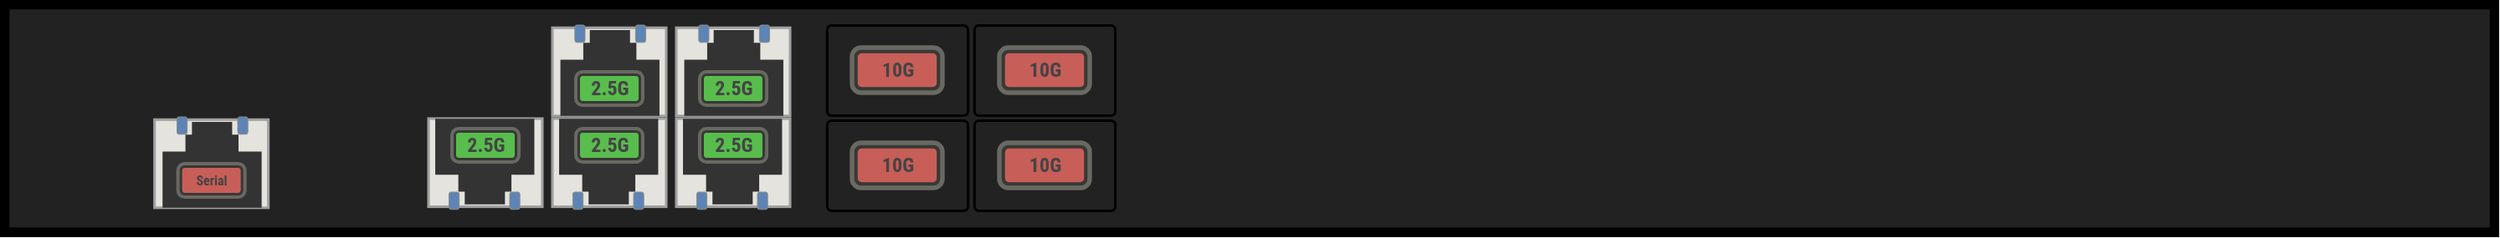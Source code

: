 <!-- Inspired by https://homelab.techgeek01.com & r/homelab -->
<mxfile version="26.2.2">
  <diagram name="Page-1" id="IBkK9haVOSOeKubgbVo8">
    <mxGraphModel dx="0" dy="0" grid="0" gridSize="10" guides="1" tooltips="1" connect="1" arrows="1" fold="1" page="1" pageScale="1" pageWidth="3840" pageHeight="2160" math="0" shadow="0">
      <root>
        <mxCell id="0" />
        <mxCell id="1" parent="0" />
        <mxCell id="xGDty9so4fuT-MboiYFi-1" value="" style="strokeColor=#666666;html=1;labelPosition=right;align=left;spacingLeft=15;shadow=0;dashed=0;fillColor=#ffffff;outlineConnect=0;shape=stencil(fZBRDsIgDIZP09cFqZrsUVFv4AHIZM4MwbAZ9fZ27XyYQxsS/n7lB1pA0zX25kCrYK8OcAdaL46Ubr0NLSUkmxEvi3Il5DGStSpKHBDuQW2oMCw0dUzunOI9nCaFT7nrU2xdFX1MBGTn+0Cj4mB9yJrri/d5q+b4Y02u6kk9xSGPqNckmzWW6f73v6Sx7xNoiMxGwlRmz+AN);aspect=fixed;" vertex="1" parent="1">
          <mxGeometry x="91" y="280" width="1491" height="139.78" as="geometry" />
        </mxCell>
        <mxCell id="xGDty9so4fuT-MboiYFi-2" value="" style="group" vertex="1" connectable="0" parent="1">
          <mxGeometry x="182.32" y="349" width="68" height="54.4" as="geometry" />
        </mxCell>
        <mxCell id="xGDty9so4fuT-MboiYFi-3" value="" style="html=1;verticalLabelPosition=bottom;verticalAlign=top;outlineConnect=0;shadow=0;dashed=0;shape=mxgraph.rack.hpe_aruba.switches.rj45_sfp_alt;aspect=fixed;" vertex="1" parent="xGDty9so4fuT-MboiYFi-2">
          <mxGeometry width="68" height="54.4" as="geometry" />
        </mxCell>
        <mxCell id="xGDty9so4fuT-MboiYFi-4" value="&lt;font style=&quot;font-size: 8px; line-height: 210%;&quot;&gt;Serial&lt;/font&gt;" style="shape=stencil(nVLRDoIwDPyavs9VDT4a1P9AGEKczAwM6tdbWkhcQIxmD+WuXNfeChjXRXI1oFWVXAzgDrSOnXXeZMTZ5GgsMfRZSE4rga3AJUPcg9pCl1KAcU7ik3e3KgsSQ7puvDubtsyaoqvDkWuhVAZ9mNTlrmrq8tm1yoE1i+W8SC5Lu4GIkMhC0IgRndW8nsfwJm0I3vsrRfEIUG8HRoFZix4mPn1rOfoyZ2mttP3nXOsNnS9mfnwE/bMfKvBjaj1GyxP4MZDzrU78gDExo2VjVnaaiRc=);html=1;labelPosition=center;align=center;spacingLeft=0;dashed=0;shadow=0;fillColor=light-dark(#c85e58, #bf57c7);rounded=1;glass=0;labelBackgroundColor=none;sketch=0;fontColor=#444444;fontSize=12;verticalLabelPosition=middle;verticalAlign=middle;spacingBottom=0;spacing=0;spacingTop=0;fontStyle=1;arcSize=8;strokeColor=#696963;fontFamily=Roboto Condensed;" vertex="1" parent="xGDty9so4fuT-MboiYFi-2">
          <mxGeometry x="14" y="28" width="40" height="20" as="geometry" />
        </mxCell>
        <mxCell id="xGDty9so4fuT-MboiYFi-5" value="" style="group;rotation=-180;" vertex="1" connectable="0" parent="1">
          <mxGeometry x="420" y="350" width="68" height="54.4" as="geometry" />
        </mxCell>
        <mxCell id="xGDty9so4fuT-MboiYFi-6" value="" style="html=1;verticalLabelPosition=bottom;verticalAlign=top;outlineConnect=0;shadow=0;dashed=0;shape=mxgraph.rack.hpe_aruba.switches.rj45_sfp_alt;aspect=fixed;rotation=-180;" vertex="1" parent="xGDty9so4fuT-MboiYFi-5">
          <mxGeometry width="68" height="54.4" as="geometry" />
        </mxCell>
        <mxCell id="xGDty9so4fuT-MboiYFi-7" value="&lt;font style=&quot;font-size: 12px;&quot;&gt;2.5G&lt;/font&gt;" style="shape=stencil(nVLRDoIwDPyavs9VDT4a1P9AGEKczAwM6tdbWkhcQIxmD+WuXNfeChjXRXI1oFWVXAzgDrSOnXXeZMTZ5GgsMfRZSE4rga3AJUPcg9pCl1KAcU7ik3e3KgsSQ7puvDubtsyaoqvDkWuhVAZ9mNTlrmrq8tm1yoE1i+W8SC5Lu4GIkMhC0IgRndW8nsfwJm0I3vsrRfEIUG8HRoFZix4mPn1rOfoyZ2mttP3nXOsNnS9mfnwE/bMfKvBjaj1GyxP4MZDzrU78gDExo2VjVnaaiRc=);html=1;labelPosition=center;align=center;spacingLeft=0;dashed=0;shadow=0;fillColor=#58bd4d;rounded=1;glass=0;labelBackgroundColor=none;sketch=0;fontColor=#444444;fontSize=12;verticalLabelPosition=middle;verticalAlign=middle;spacingBottom=0;spacing=0;spacingTop=0;fontStyle=1;arcSize=8;strokeColor=#696963;fontFamily=Roboto Condensed;rotation=0;" vertex="1" parent="xGDty9so4fuT-MboiYFi-5">
          <mxGeometry x="14" y="6" width="40" height="20" as="geometry" />
        </mxCell>
        <mxCell id="xGDty9so4fuT-MboiYFi-8" value="" style="group" vertex="1" connectable="0" parent="1">
          <mxGeometry x="420" y="294" width="68" height="54.4" as="geometry" />
        </mxCell>
        <mxCell id="xGDty9so4fuT-MboiYFi-9" value="" style="html=1;verticalLabelPosition=bottom;verticalAlign=top;outlineConnect=0;shadow=0;dashed=0;shape=mxgraph.rack.hpe_aruba.switches.rj45_sfp_alt;aspect=fixed;" vertex="1" parent="xGDty9so4fuT-MboiYFi-8">
          <mxGeometry width="68" height="54.4" as="geometry" />
        </mxCell>
        <mxCell id="xGDty9so4fuT-MboiYFi-10" value="&lt;font style=&quot;font-size: 12px;&quot;&gt;2.5G&lt;/font&gt;" style="shape=stencil(nVLRDoIwDPyavs9VDT4a1P9AGEKczAwM6tdbWkhcQIxmD+WuXNfeChjXRXI1oFWVXAzgDrSOnXXeZMTZ5GgsMfRZSE4rga3AJUPcg9pCl1KAcU7ik3e3KgsSQ7puvDubtsyaoqvDkWuhVAZ9mNTlrmrq8tm1yoE1i+W8SC5Lu4GIkMhC0IgRndW8nsfwJm0I3vsrRfEIUG8HRoFZix4mPn1rOfoyZ2mttP3nXOsNnS9mfnwE/bMfKvBjaj1GyxP4MZDzrU78gDExo2VjVnaaiRc=);html=1;labelPosition=center;align=center;spacingLeft=0;dashed=0;shadow=0;fillColor=#58bd4d;rounded=1;glass=0;labelBackgroundColor=none;sketch=0;fontColor=#444444;fontSize=12;verticalLabelPosition=middle;verticalAlign=middle;spacingBottom=0;spacing=0;spacingTop=0;fontStyle=1;arcSize=8;strokeColor=#696963;fontFamily=Roboto Condensed;" vertex="1" parent="xGDty9so4fuT-MboiYFi-8">
          <mxGeometry x="14" y="28" width="40" height="20" as="geometry" />
        </mxCell>
        <mxCell id="xGDty9so4fuT-MboiYFi-11" value="" style="group" vertex="1" connectable="0" parent="1">
          <mxGeometry x="494" y="294" width="68" height="54.4" as="geometry" />
        </mxCell>
        <mxCell id="xGDty9so4fuT-MboiYFi-12" value="" style="html=1;verticalLabelPosition=bottom;verticalAlign=top;outlineConnect=0;shadow=0;dashed=0;shape=mxgraph.rack.hpe_aruba.switches.rj45_sfp_alt;aspect=fixed;" vertex="1" parent="xGDty9so4fuT-MboiYFi-11">
          <mxGeometry width="68" height="54.4" as="geometry" />
        </mxCell>
        <mxCell id="xGDty9so4fuT-MboiYFi-13" value="&lt;font style=&quot;font-size: 12px;&quot;&gt;2.5G&lt;/font&gt;" style="shape=stencil(nVLRDoIwDPyavs9VDT4a1P9AGEKczAwM6tdbWkhcQIxmD+WuXNfeChjXRXI1oFWVXAzgDrSOnXXeZMTZ5GgsMfRZSE4rga3AJUPcg9pCl1KAcU7ik3e3KgsSQ7puvDubtsyaoqvDkWuhVAZ9mNTlrmrq8tm1yoE1i+W8SC5Lu4GIkMhC0IgRndW8nsfwJm0I3vsrRfEIUG8HRoFZix4mPn1rOfoyZ2mttP3nXOsNnS9mfnwE/bMfKvBjaj1GyxP4MZDzrU78gDExo2VjVnaaiRc=);html=1;labelPosition=center;align=center;spacingLeft=0;dashed=0;shadow=0;fillColor=#58bd4d;rounded=1;glass=0;labelBackgroundColor=none;sketch=0;fontColor=#444444;fontSize=12;verticalLabelPosition=middle;verticalAlign=middle;spacingBottom=0;spacing=0;spacingTop=0;fontStyle=1;arcSize=8;strokeColor=#696963;fontFamily=Roboto Condensed;" vertex="1" parent="xGDty9so4fuT-MboiYFi-11">
          <mxGeometry x="14" y="28" width="40" height="20" as="geometry" />
        </mxCell>
        <mxCell id="xGDty9so4fuT-MboiYFi-14" value="" style="group;rotation=-180;" vertex="1" connectable="0" parent="1">
          <mxGeometry x="494" y="350" width="68" height="54.4" as="geometry" />
        </mxCell>
        <mxCell id="xGDty9so4fuT-MboiYFi-15" value="" style="html=1;verticalLabelPosition=bottom;verticalAlign=top;outlineConnect=0;shadow=0;dashed=0;shape=mxgraph.rack.hpe_aruba.switches.rj45_sfp_alt;aspect=fixed;rotation=-180;" vertex="1" parent="xGDty9so4fuT-MboiYFi-14">
          <mxGeometry width="68" height="54.4" as="geometry" />
        </mxCell>
        <mxCell id="xGDty9so4fuT-MboiYFi-16" value="&lt;font style=&quot;font-size: 12px;&quot;&gt;2.5G&lt;/font&gt;" style="shape=stencil(nVLRDoIwDPyavs9VDT4a1P9AGEKczAwM6tdbWkhcQIxmD+WuXNfeChjXRXI1oFWVXAzgDrSOnXXeZMTZ5GgsMfRZSE4rga3AJUPcg9pCl1KAcU7ik3e3KgsSQ7puvDubtsyaoqvDkWuhVAZ9mNTlrmrq8tm1yoE1i+W8SC5Lu4GIkMhC0IgRndW8nsfwJm0I3vsrRfEIUG8HRoFZix4mPn1rOfoyZ2mttP3nXOsNnS9mfnwE/bMfKvBjaj1GyxP4MZDzrU78gDExo2VjVnaaiRc=);html=1;labelPosition=center;align=center;spacingLeft=0;dashed=0;shadow=0;fillColor=#58bd4d;rounded=1;glass=0;labelBackgroundColor=none;sketch=0;fontColor=#444444;fontSize=12;verticalLabelPosition=middle;verticalAlign=middle;spacingBottom=0;spacing=0;spacingTop=0;fontStyle=1;arcSize=8;strokeColor=#696963;fontFamily=Roboto Condensed;rotation=0;" vertex="1" parent="xGDty9so4fuT-MboiYFi-14">
          <mxGeometry x="14" y="6" width="40" height="20" as="geometry" />
        </mxCell>
        <mxCell id="xGDty9so4fuT-MboiYFi-17" value="" style="group;rotation=-180;" vertex="1" connectable="0" parent="1">
          <mxGeometry x="346" y="350" width="68" height="54.4" as="geometry" />
        </mxCell>
        <mxCell id="xGDty9so4fuT-MboiYFi-18" value="" style="html=1;verticalLabelPosition=bottom;verticalAlign=top;outlineConnect=0;shadow=0;dashed=0;shape=mxgraph.rack.hpe_aruba.switches.rj45_sfp_alt;aspect=fixed;rotation=-180;" vertex="1" parent="xGDty9so4fuT-MboiYFi-17">
          <mxGeometry width="68" height="54.4" as="geometry" />
        </mxCell>
        <mxCell id="xGDty9so4fuT-MboiYFi-19" value="&lt;font style=&quot;font-size: 12px;&quot;&gt;2.5G&lt;/font&gt;" style="shape=stencil(nVLRDoIwDPyavs9VDT4a1P9AGEKczAwM6tdbWkhcQIxmD+WuXNfeChjXRXI1oFWVXAzgDrSOnXXeZMTZ5GgsMfRZSE4rga3AJUPcg9pCl1KAcU7ik3e3KgsSQ7puvDubtsyaoqvDkWuhVAZ9mNTlrmrq8tm1yoE1i+W8SC5Lu4GIkMhC0IgRndW8nsfwJm0I3vsrRfEIUG8HRoFZix4mPn1rOfoyZ2mttP3nXOsNnS9mfnwE/bMfKvBjaj1GyxP4MZDzrU78gDExo2VjVnaaiRc=);html=1;labelPosition=center;align=center;spacingLeft=0;dashed=0;shadow=0;fillColor=#58bd4d;rounded=1;glass=0;labelBackgroundColor=none;sketch=0;fontColor=#444444;fontSize=12;verticalLabelPosition=middle;verticalAlign=middle;spacingBottom=0;spacing=0;spacingTop=0;fontStyle=1;arcSize=8;strokeColor=#696963;fontFamily=Roboto Condensed;rotation=0;" vertex="1" parent="xGDty9so4fuT-MboiYFi-17">
          <mxGeometry x="14" y="6" width="40" height="20" as="geometry" />
        </mxCell>
        <mxCell id="xGDty9so4fuT-MboiYFi-20" value="" style="group;aspect=fixed;" vertex="1" connectable="0" parent="1">
          <mxGeometry x="581" y="294" width="90" height="54" as="geometry" />
        </mxCell>
        <mxCell id="xGDty9so4fuT-MboiYFi-21" value="" style="pointerEvents=1;shadow=0;dashed=0;html=1;strokeColor=default;labelPosition=center;verticalLabelPosition=top;verticalAlign=bottom;align=center;outlineConnect=0;shape=stencil(bZDBDsIgEES/hmuDIPVsqj038QuwRSEqNAta9eulLD20NuGybybszBJeeS17RRiVvldtIPxAGHtJMPJ8j5hFRSPkFEcrHwrJqW7i3DgIqAyIRTb6AO6mBtOF/IOxWoFJZn4kdB894+NV66yNy42zPrF6oV8cqCu4p+1mwiQnBcb0jL5x1aYomcAYHyR0lnFbFjuxWk9C6803N8yWZaJpMTZcjRzJX+pE8d4J/AA=);fontSize=14;strokeWidth=1.5;fontColor=#EEEEEE;spacing=0;fillColor=none;spacingTop=0;spacingBottom=3;aspect=fixed;" vertex="1" parent="xGDty9so4fuT-MboiYFi-20">
          <mxGeometry width="89.997" height="53.995" as="geometry" />
        </mxCell>
        <mxCell id="xGDty9so4fuT-MboiYFi-22" value="&lt;font style=&quot;font-size: 12px;&quot;&gt;10G&lt;/font&gt;" style="shape=stencil(nVLRDoIwDPyavs9VDT4a1P9AGEKczAwM6tdbWkhcQIxmD+WuXNfeChjXRXI1oFWVXAzgDrSOnXXeZMTZ5GgsMfRZSE4rga3AJUPcg9pCl1KAcU7ik3e3KgsSQ7puvDubtsyaoqvDkWuhVAZ9mNTlrmrq8tm1yoE1i+W8SC5Lu4GIkMhC0IgRndW8nsfwJm0I3vsrRfEIUG8HRoFZix4mPn1rOfoyZ2mttP3nXOsNnS9mfnwE/bMfKvBjaj1GyxP4MZDzrU78gDExo2VjVnaaiRc=);html=1;labelPosition=center;align=center;spacingLeft=0;dashed=0;shadow=0;fillColor=#c85e58;rounded=1;glass=0;labelBackgroundColor=none;sketch=0;fontColor=#444444;fontSize=12;verticalLabelPosition=middle;verticalAlign=middle;spacingBottom=0;spacing=0;spacingTop=0;fontStyle=1;arcSize=8;strokeColor=#696963;fontFamily=Roboto Condensed;aspect=fixed;" vertex="1" parent="xGDty9so4fuT-MboiYFi-20">
          <mxGeometry x="18.008" y="13.5" width="53.995" height="26.998" as="geometry" />
        </mxCell>
        <mxCell id="xGDty9so4fuT-MboiYFi-23" value="" style="group;aspect=fixed;" vertex="1" connectable="0" parent="1">
          <mxGeometry x="581" y="351" width="90" height="54" as="geometry" />
        </mxCell>
        <mxCell id="xGDty9so4fuT-MboiYFi-24" value="" style="pointerEvents=1;shadow=0;dashed=0;html=1;strokeColor=default;labelPosition=center;verticalLabelPosition=top;verticalAlign=bottom;align=center;outlineConnect=0;shape=stencil(bZDBDsIgEES/hmuDIPVsqj038QuwRSEqNAta9eulLD20NuGybybszBJeeS17RRiVvldtIPxAGHtJMPJ8j5hFRSPkFEcrHwrJqW7i3DgIqAyIRTb6AO6mBtOF/IOxWoFJZn4kdB894+NV66yNy42zPrF6oV8cqCu4p+1mwiQnBcb0jL5x1aYomcAYHyR0lnFbFjuxWk9C6803N8yWZaJpMTZcjRzJX+pE8d4J/AA=);fontSize=14;strokeWidth=1.5;fontColor=#EEEEEE;spacing=0;fillColor=none;spacingTop=0;spacingBottom=3;aspect=fixed;" vertex="1" parent="xGDty9so4fuT-MboiYFi-23">
          <mxGeometry width="89.997" height="53.995" as="geometry" />
        </mxCell>
        <mxCell id="xGDty9so4fuT-MboiYFi-25" value="&lt;font style=&quot;font-size: 12px;&quot;&gt;10G&lt;/font&gt;" style="shape=stencil(nVLRDoIwDPyavs9VDT4a1P9AGEKczAwM6tdbWkhcQIxmD+WuXNfeChjXRXI1oFWVXAzgDrSOnXXeZMTZ5GgsMfRZSE4rga3AJUPcg9pCl1KAcU7ik3e3KgsSQ7puvDubtsyaoqvDkWuhVAZ9mNTlrmrq8tm1yoE1i+W8SC5Lu4GIkMhC0IgRndW8nsfwJm0I3vsrRfEIUG8HRoFZix4mPn1rOfoyZ2mttP3nXOsNnS9mfnwE/bMfKvBjaj1GyxP4MZDzrU78gDExo2VjVnaaiRc=);html=1;labelPosition=center;align=center;spacingLeft=0;dashed=0;shadow=0;fillColor=#c85e58;rounded=1;glass=0;labelBackgroundColor=none;sketch=0;fontColor=#444444;fontSize=12;verticalLabelPosition=middle;verticalAlign=middle;spacingBottom=0;spacing=0;spacingTop=0;fontStyle=1;arcSize=8;strokeColor=#696963;fontFamily=Roboto Condensed;aspect=fixed;" vertex="1" parent="xGDty9so4fuT-MboiYFi-23">
          <mxGeometry x="18.008" y="13.5" width="53.995" height="26.998" as="geometry" />
        </mxCell>
        <mxCell id="xGDty9so4fuT-MboiYFi-26" value="" style="group;aspect=fixed;" vertex="1" connectable="0" parent="1">
          <mxGeometry x="669" y="294" width="90" height="54" as="geometry" />
        </mxCell>
        <mxCell id="xGDty9so4fuT-MboiYFi-27" value="" style="pointerEvents=1;shadow=0;dashed=0;html=1;strokeColor=default;labelPosition=center;verticalLabelPosition=top;verticalAlign=bottom;align=center;outlineConnect=0;shape=stencil(bZDBDsIgEES/hmuDIPVsqj038QuwRSEqNAta9eulLD20NuGybybszBJeeS17RRiVvldtIPxAGHtJMPJ8j5hFRSPkFEcrHwrJqW7i3DgIqAyIRTb6AO6mBtOF/IOxWoFJZn4kdB894+NV66yNy42zPrF6oV8cqCu4p+1mwiQnBcb0jL5x1aYomcAYHyR0lnFbFjuxWk9C6803N8yWZaJpMTZcjRzJX+pE8d4J/AA=);fontSize=14;strokeWidth=1.5;fontColor=#EEEEEE;spacing=0;fillColor=none;spacingTop=0;spacingBottom=3;aspect=fixed;" vertex="1" parent="xGDty9so4fuT-MboiYFi-26">
          <mxGeometry width="89.997" height="53.995" as="geometry" />
        </mxCell>
        <mxCell id="xGDty9so4fuT-MboiYFi-28" value="&lt;font style=&quot;font-size: 12px;&quot;&gt;10G&lt;/font&gt;" style="shape=stencil(nVLRDoIwDPyavs9VDT4a1P9AGEKczAwM6tdbWkhcQIxmD+WuXNfeChjXRXI1oFWVXAzgDrSOnXXeZMTZ5GgsMfRZSE4rga3AJUPcg9pCl1KAcU7ik3e3KgsSQ7puvDubtsyaoqvDkWuhVAZ9mNTlrmrq8tm1yoE1i+W8SC5Lu4GIkMhC0IgRndW8nsfwJm0I3vsrRfEIUG8HRoFZix4mPn1rOfoyZ2mttP3nXOsNnS9mfnwE/bMfKvBjaj1GyxP4MZDzrU78gDExo2VjVnaaiRc=);html=1;labelPosition=center;align=center;spacingLeft=0;dashed=0;shadow=0;fillColor=#c85e58;rounded=1;glass=0;labelBackgroundColor=none;sketch=0;fontColor=#444444;fontSize=12;verticalLabelPosition=middle;verticalAlign=middle;spacingBottom=0;spacing=0;spacingTop=0;fontStyle=1;arcSize=8;strokeColor=#696963;fontFamily=Roboto Condensed;aspect=fixed;" vertex="1" parent="xGDty9so4fuT-MboiYFi-26">
          <mxGeometry x="18.008" y="13.5" width="53.995" height="26.998" as="geometry" />
        </mxCell>
        <mxCell id="xGDty9so4fuT-MboiYFi-29" value="" style="group;aspect=fixed;" vertex="1" connectable="0" parent="1">
          <mxGeometry x="669" y="351" width="90" height="54" as="geometry" />
        </mxCell>
        <mxCell id="xGDty9so4fuT-MboiYFi-30" value="" style="pointerEvents=1;shadow=0;dashed=0;html=1;strokeColor=default;labelPosition=center;verticalLabelPosition=top;verticalAlign=bottom;align=center;outlineConnect=0;shape=stencil(bZDBDsIgEES/hmuDIPVsqj038QuwRSEqNAta9eulLD20NuGybybszBJeeS17RRiVvldtIPxAGHtJMPJ8j5hFRSPkFEcrHwrJqW7i3DgIqAyIRTb6AO6mBtOF/IOxWoFJZn4kdB894+NV66yNy42zPrF6oV8cqCu4p+1mwiQnBcb0jL5x1aYomcAYHyR0lnFbFjuxWk9C6803N8yWZaJpMTZcjRzJX+pE8d4J/AA=);fontSize=14;strokeWidth=1.5;fontColor=#EEEEEE;spacing=0;fillColor=none;spacingTop=0;spacingBottom=3;aspect=fixed;" vertex="1" parent="xGDty9so4fuT-MboiYFi-29">
          <mxGeometry width="89.997" height="53.995" as="geometry" />
        </mxCell>
        <mxCell id="xGDty9so4fuT-MboiYFi-31" value="&lt;font style=&quot;font-size: 12px;&quot;&gt;10G&lt;/font&gt;" style="shape=stencil(nVLRDoIwDPyavs9VDT4a1P9AGEKczAwM6tdbWkhcQIxmD+WuXNfeChjXRXI1oFWVXAzgDrSOnXXeZMTZ5GgsMfRZSE4rga3AJUPcg9pCl1KAcU7ik3e3KgsSQ7puvDubtsyaoqvDkWuhVAZ9mNTlrmrq8tm1yoE1i+W8SC5Lu4GIkMhC0IgRndW8nsfwJm0I3vsrRfEIUG8HRoFZix4mPn1rOfoyZ2mttP3nXOsNnS9mfnwE/bMfKvBjaj1GyxP4MZDzrU78gDExo2VjVnaaiRc=);html=1;labelPosition=center;align=center;spacingLeft=0;dashed=0;shadow=0;fillColor=#c85e58;rounded=1;glass=0;labelBackgroundColor=none;sketch=0;fontColor=#444444;fontSize=12;verticalLabelPosition=middle;verticalAlign=middle;spacingBottom=0;spacing=0;spacingTop=0;fontStyle=1;arcSize=8;strokeColor=#696963;fontFamily=Roboto Condensed;aspect=fixed;" vertex="1" parent="xGDty9so4fuT-MboiYFi-29">
          <mxGeometry x="18.008" y="13.5" width="53.995" height="26.998" as="geometry" />
        </mxCell>
        <mxCell id="xGDty9so4fuT-MboiYFi-32" value="" style="shape=image;verticalLabelPosition=bottom;labelBackgroundColor=default;verticalAlign=top;aspect=fixed;imageAspect=0;image=https://www.ewall.store/img/m/10.jpg;" vertex="1" parent="1">
          <mxGeometry x="108.62" y="293" width="70" height="37.5" as="geometry" />
        </mxCell>
      </root>
    </mxGraphModel>
  </diagram>
</mxfile>

